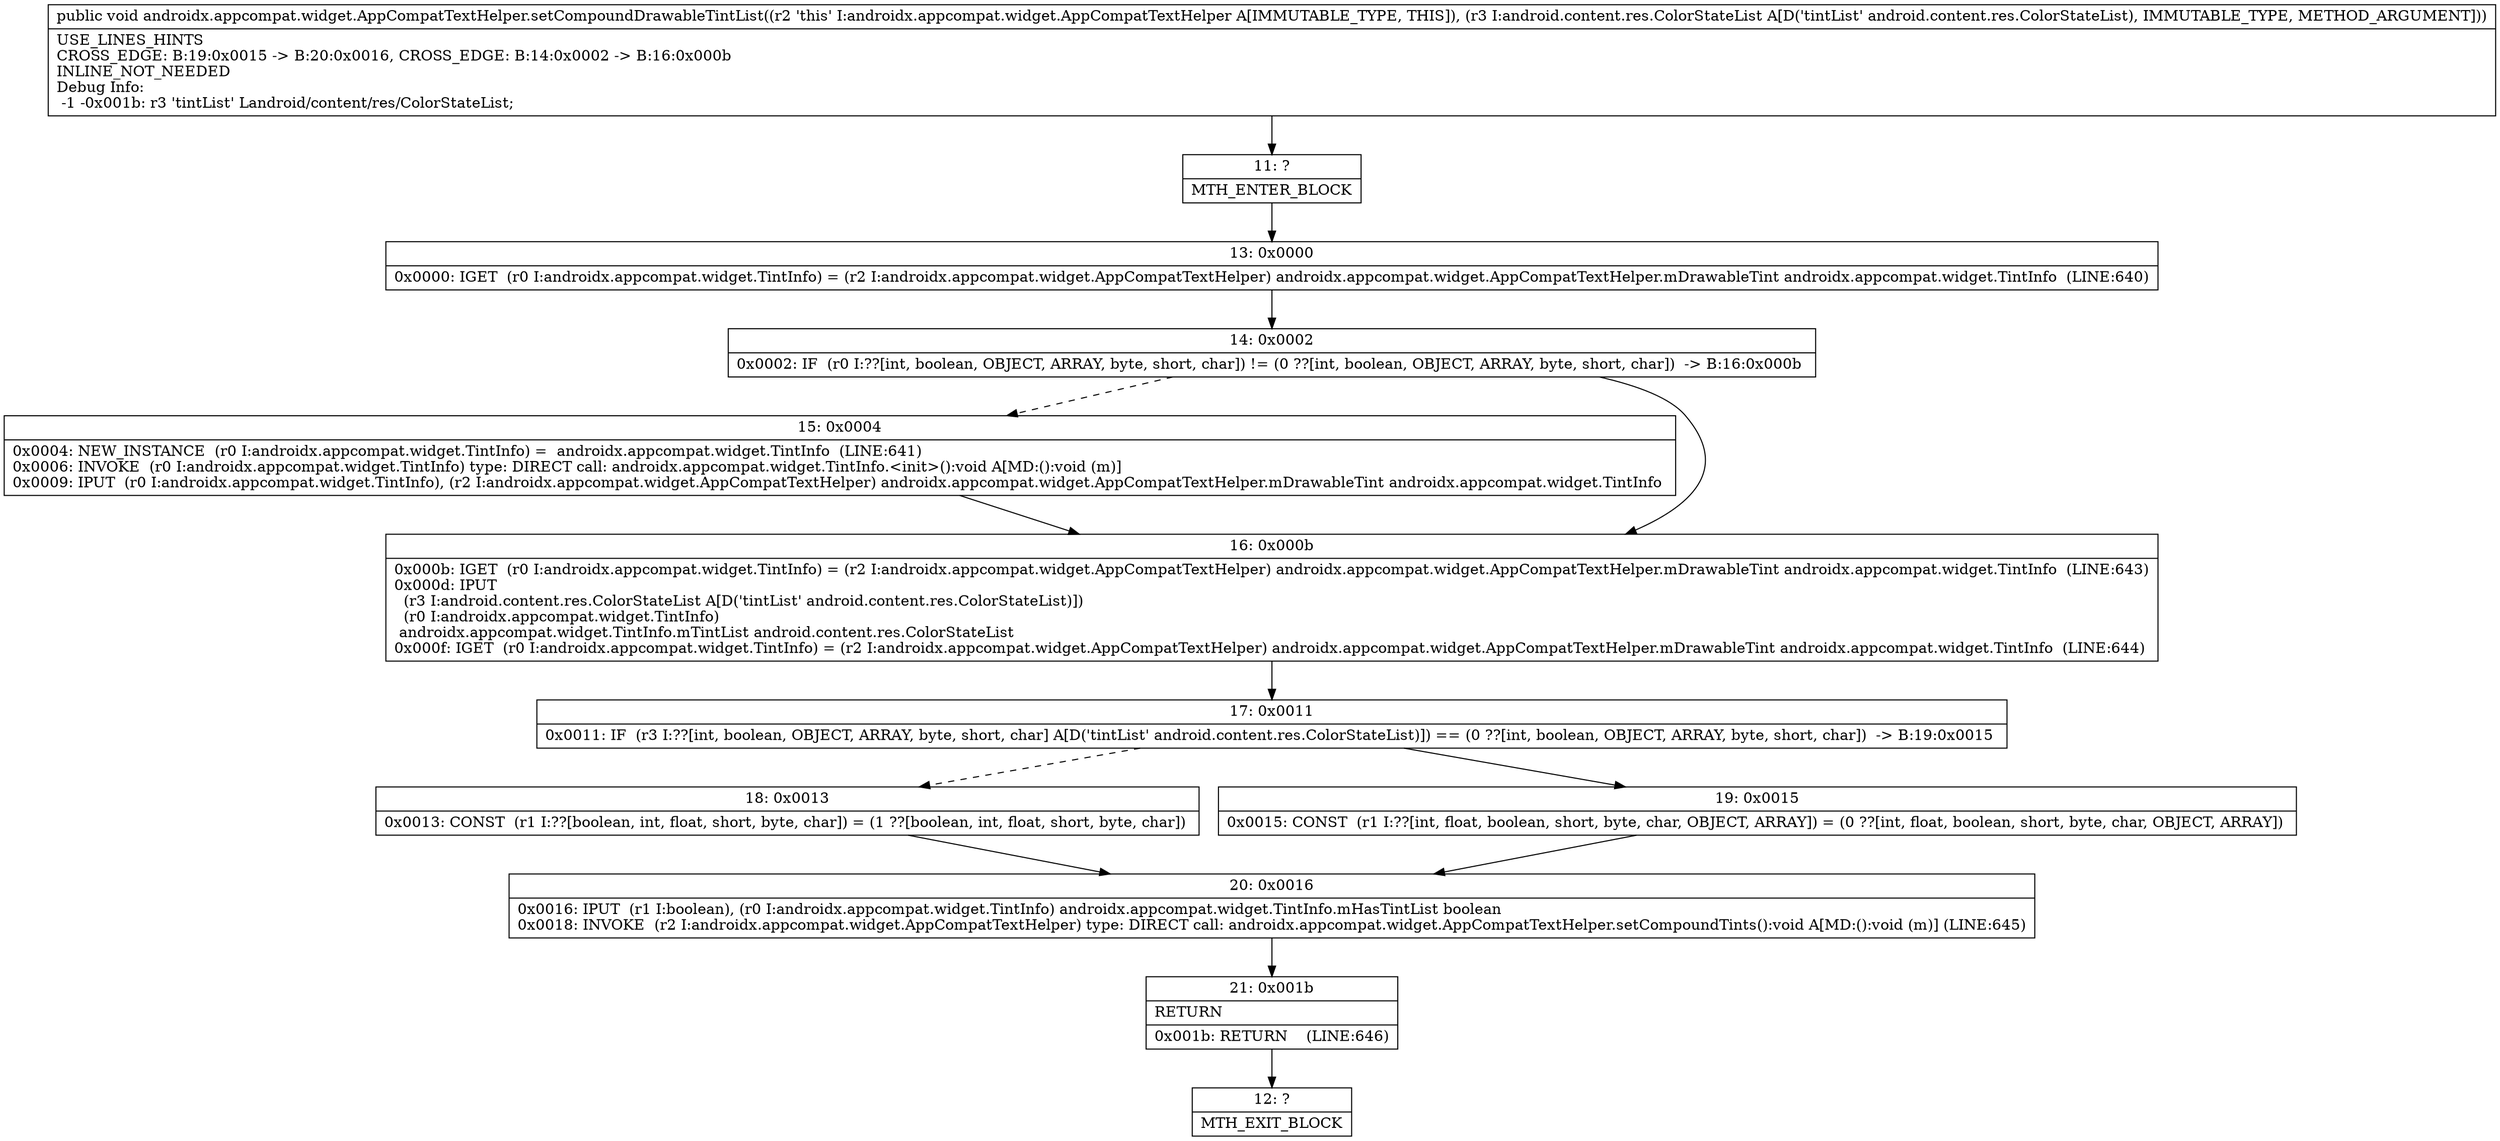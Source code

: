 digraph "CFG forandroidx.appcompat.widget.AppCompatTextHelper.setCompoundDrawableTintList(Landroid\/content\/res\/ColorStateList;)V" {
Node_11 [shape=record,label="{11\:\ ?|MTH_ENTER_BLOCK\l}"];
Node_13 [shape=record,label="{13\:\ 0x0000|0x0000: IGET  (r0 I:androidx.appcompat.widget.TintInfo) = (r2 I:androidx.appcompat.widget.AppCompatTextHelper) androidx.appcompat.widget.AppCompatTextHelper.mDrawableTint androidx.appcompat.widget.TintInfo  (LINE:640)\l}"];
Node_14 [shape=record,label="{14\:\ 0x0002|0x0002: IF  (r0 I:??[int, boolean, OBJECT, ARRAY, byte, short, char]) != (0 ??[int, boolean, OBJECT, ARRAY, byte, short, char])  \-\> B:16:0x000b \l}"];
Node_15 [shape=record,label="{15\:\ 0x0004|0x0004: NEW_INSTANCE  (r0 I:androidx.appcompat.widget.TintInfo) =  androidx.appcompat.widget.TintInfo  (LINE:641)\l0x0006: INVOKE  (r0 I:androidx.appcompat.widget.TintInfo) type: DIRECT call: androidx.appcompat.widget.TintInfo.\<init\>():void A[MD:():void (m)]\l0x0009: IPUT  (r0 I:androidx.appcompat.widget.TintInfo), (r2 I:androidx.appcompat.widget.AppCompatTextHelper) androidx.appcompat.widget.AppCompatTextHelper.mDrawableTint androidx.appcompat.widget.TintInfo \l}"];
Node_16 [shape=record,label="{16\:\ 0x000b|0x000b: IGET  (r0 I:androidx.appcompat.widget.TintInfo) = (r2 I:androidx.appcompat.widget.AppCompatTextHelper) androidx.appcompat.widget.AppCompatTextHelper.mDrawableTint androidx.appcompat.widget.TintInfo  (LINE:643)\l0x000d: IPUT  \l  (r3 I:android.content.res.ColorStateList A[D('tintList' android.content.res.ColorStateList)])\l  (r0 I:androidx.appcompat.widget.TintInfo)\l androidx.appcompat.widget.TintInfo.mTintList android.content.res.ColorStateList \l0x000f: IGET  (r0 I:androidx.appcompat.widget.TintInfo) = (r2 I:androidx.appcompat.widget.AppCompatTextHelper) androidx.appcompat.widget.AppCompatTextHelper.mDrawableTint androidx.appcompat.widget.TintInfo  (LINE:644)\l}"];
Node_17 [shape=record,label="{17\:\ 0x0011|0x0011: IF  (r3 I:??[int, boolean, OBJECT, ARRAY, byte, short, char] A[D('tintList' android.content.res.ColorStateList)]) == (0 ??[int, boolean, OBJECT, ARRAY, byte, short, char])  \-\> B:19:0x0015 \l}"];
Node_18 [shape=record,label="{18\:\ 0x0013|0x0013: CONST  (r1 I:??[boolean, int, float, short, byte, char]) = (1 ??[boolean, int, float, short, byte, char]) \l}"];
Node_20 [shape=record,label="{20\:\ 0x0016|0x0016: IPUT  (r1 I:boolean), (r0 I:androidx.appcompat.widget.TintInfo) androidx.appcompat.widget.TintInfo.mHasTintList boolean \l0x0018: INVOKE  (r2 I:androidx.appcompat.widget.AppCompatTextHelper) type: DIRECT call: androidx.appcompat.widget.AppCompatTextHelper.setCompoundTints():void A[MD:():void (m)] (LINE:645)\l}"];
Node_21 [shape=record,label="{21\:\ 0x001b|RETURN\l|0x001b: RETURN    (LINE:646)\l}"];
Node_12 [shape=record,label="{12\:\ ?|MTH_EXIT_BLOCK\l}"];
Node_19 [shape=record,label="{19\:\ 0x0015|0x0015: CONST  (r1 I:??[int, float, boolean, short, byte, char, OBJECT, ARRAY]) = (0 ??[int, float, boolean, short, byte, char, OBJECT, ARRAY]) \l}"];
MethodNode[shape=record,label="{public void androidx.appcompat.widget.AppCompatTextHelper.setCompoundDrawableTintList((r2 'this' I:androidx.appcompat.widget.AppCompatTextHelper A[IMMUTABLE_TYPE, THIS]), (r3 I:android.content.res.ColorStateList A[D('tintList' android.content.res.ColorStateList), IMMUTABLE_TYPE, METHOD_ARGUMENT]))  | USE_LINES_HINTS\lCROSS_EDGE: B:19:0x0015 \-\> B:20:0x0016, CROSS_EDGE: B:14:0x0002 \-\> B:16:0x000b\lINLINE_NOT_NEEDED\lDebug Info:\l  \-1 \-0x001b: r3 'tintList' Landroid\/content\/res\/ColorStateList;\l}"];
MethodNode -> Node_11;Node_11 -> Node_13;
Node_13 -> Node_14;
Node_14 -> Node_15[style=dashed];
Node_14 -> Node_16;
Node_15 -> Node_16;
Node_16 -> Node_17;
Node_17 -> Node_18[style=dashed];
Node_17 -> Node_19;
Node_18 -> Node_20;
Node_20 -> Node_21;
Node_21 -> Node_12;
Node_19 -> Node_20;
}

